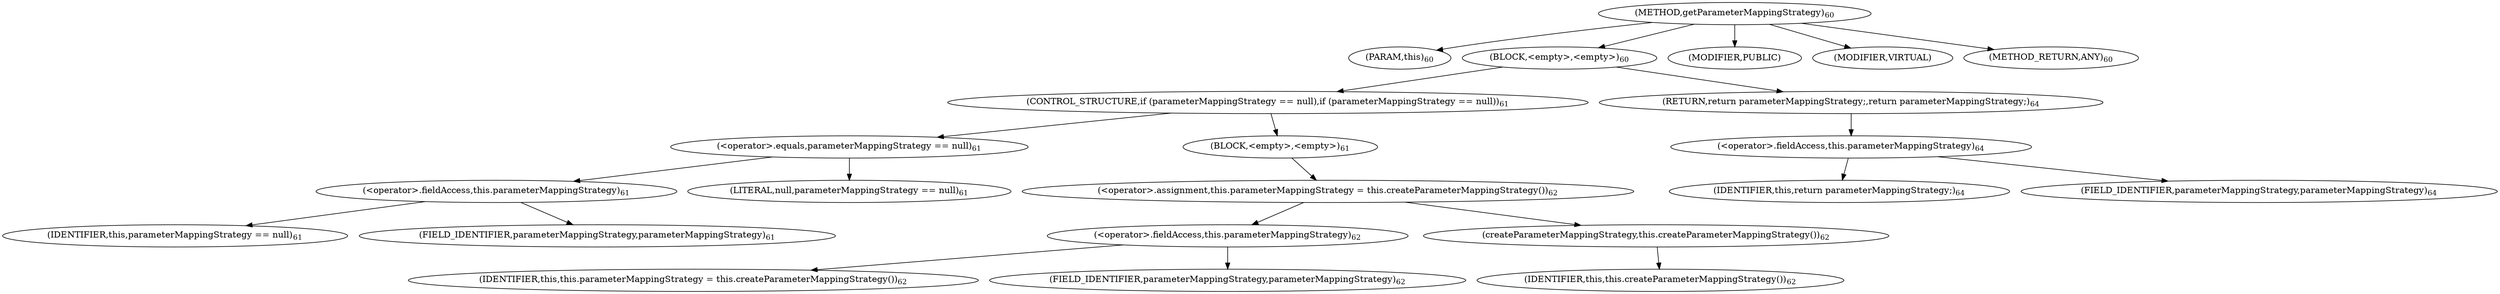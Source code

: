 digraph "getParameterMappingStrategy" {  
"85" [label = <(METHOD,getParameterMappingStrategy)<SUB>60</SUB>> ]
"12" [label = <(PARAM,this)<SUB>60</SUB>> ]
"86" [label = <(BLOCK,&lt;empty&gt;,&lt;empty&gt;)<SUB>60</SUB>> ]
"87" [label = <(CONTROL_STRUCTURE,if (parameterMappingStrategy == null),if (parameterMappingStrategy == null))<SUB>61</SUB>> ]
"88" [label = <(&lt;operator&gt;.equals,parameterMappingStrategy == null)<SUB>61</SUB>> ]
"89" [label = <(&lt;operator&gt;.fieldAccess,this.parameterMappingStrategy)<SUB>61</SUB>> ]
"90" [label = <(IDENTIFIER,this,parameterMappingStrategy == null)<SUB>61</SUB>> ]
"91" [label = <(FIELD_IDENTIFIER,parameterMappingStrategy,parameterMappingStrategy)<SUB>61</SUB>> ]
"92" [label = <(LITERAL,null,parameterMappingStrategy == null)<SUB>61</SUB>> ]
"93" [label = <(BLOCK,&lt;empty&gt;,&lt;empty&gt;)<SUB>61</SUB>> ]
"94" [label = <(&lt;operator&gt;.assignment,this.parameterMappingStrategy = this.createParameterMappingStrategy())<SUB>62</SUB>> ]
"95" [label = <(&lt;operator&gt;.fieldAccess,this.parameterMappingStrategy)<SUB>62</SUB>> ]
"96" [label = <(IDENTIFIER,this,this.parameterMappingStrategy = this.createParameterMappingStrategy())<SUB>62</SUB>> ]
"97" [label = <(FIELD_IDENTIFIER,parameterMappingStrategy,parameterMappingStrategy)<SUB>62</SUB>> ]
"98" [label = <(createParameterMappingStrategy,this.createParameterMappingStrategy())<SUB>62</SUB>> ]
"11" [label = <(IDENTIFIER,this,this.createParameterMappingStrategy())<SUB>62</SUB>> ]
"99" [label = <(RETURN,return parameterMappingStrategy;,return parameterMappingStrategy;)<SUB>64</SUB>> ]
"100" [label = <(&lt;operator&gt;.fieldAccess,this.parameterMappingStrategy)<SUB>64</SUB>> ]
"101" [label = <(IDENTIFIER,this,return parameterMappingStrategy;)<SUB>64</SUB>> ]
"102" [label = <(FIELD_IDENTIFIER,parameterMappingStrategy,parameterMappingStrategy)<SUB>64</SUB>> ]
"103" [label = <(MODIFIER,PUBLIC)> ]
"104" [label = <(MODIFIER,VIRTUAL)> ]
"105" [label = <(METHOD_RETURN,ANY)<SUB>60</SUB>> ]
  "85" -> "12" 
  "85" -> "86" 
  "85" -> "103" 
  "85" -> "104" 
  "85" -> "105" 
  "86" -> "87" 
  "86" -> "99" 
  "87" -> "88" 
  "87" -> "93" 
  "88" -> "89" 
  "88" -> "92" 
  "89" -> "90" 
  "89" -> "91" 
  "93" -> "94" 
  "94" -> "95" 
  "94" -> "98" 
  "95" -> "96" 
  "95" -> "97" 
  "98" -> "11" 
  "99" -> "100" 
  "100" -> "101" 
  "100" -> "102" 
}

